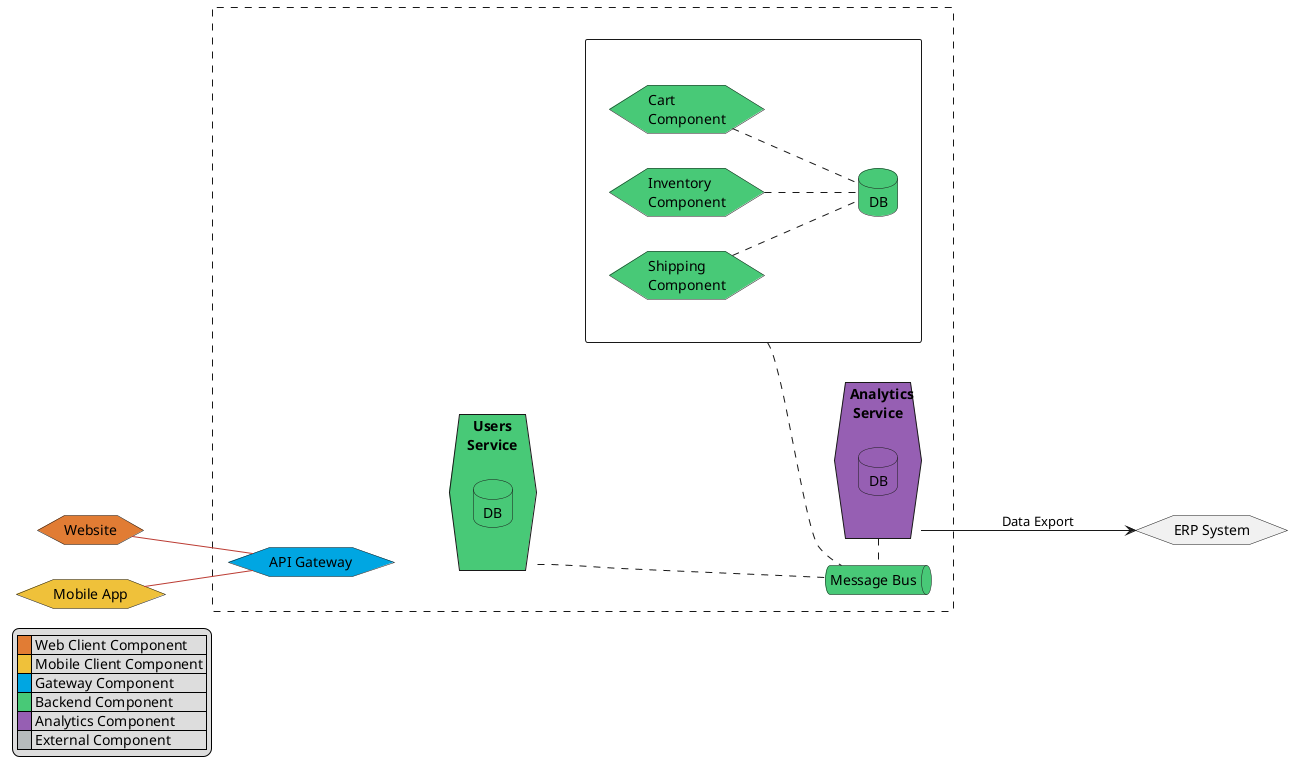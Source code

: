 @startuml

left to right direction

hexagon "Website" as web #e17c34
hexagon "Mobile App" as mobile #efc13a
hexagon "ERP System" as erp

rectangle #line.dashed {

    hexagon "API Gateway" as gateway #00a6e2

    hexagon "Users\nService" as users #48c977 {
        database "DB" as usersdb #48c977
    }

    hexagon "  Analytics\nService" as analytics #965fb3 {
        database "DB" as analyticsdb #965fb3
    }

    rectangle [] as monolith {
        hexagon "Cart\nComponent" as cart #48c977
        hexagon "Inventory\nComponent" as inventory #48c977
        hexagon "Shipping\nComponent" as shipping #48c977
        database "DB" as monolithdb #48c977
    }

    queue "Message Bus" as bus #48c977

    gateway  -[hidden]down- users
    users    -[hidden]down- monolith
    monolith -[hidden]down- analytics

    bus .left. users
    bus .left. analytics
    bus .left. monolith

}

web -[#bb3b32]- gateway
mobile -[#bb3b32]- gateway

cart      .. monolithdb
inventory .. monolithdb
shipping  .. monolithdb

analytics ---> erp : Data Export

legend left
    |<#e17c34>    | Web Client Component |
    |<#efc13a>    | Mobile Client Component |
    |<#00a6e2>    | Gateway Component |
    |<#48c977>    | Backend Component |
    |<#965fb3>    | Analytics Component |
    |<#b7bbbd>    | External Component |
endlegend

@enduml
